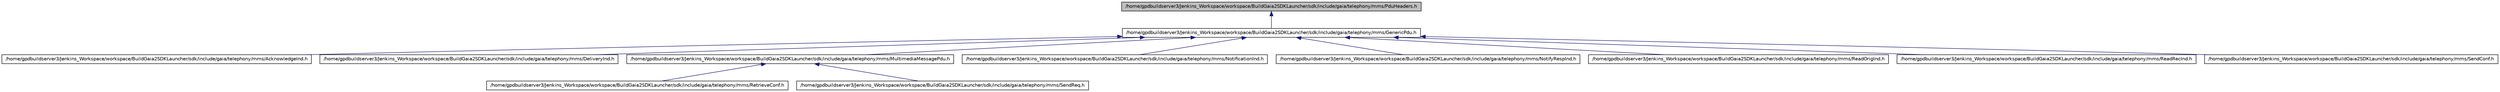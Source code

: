 digraph G
{
  edge [fontname="Helvetica",fontsize="10",labelfontname="Helvetica",labelfontsize="10"];
  node [fontname="Helvetica",fontsize="10",shape=record];
  Node1 [label="/home/gpdbuildserver3/Jenkins_Workspace/workspace/BuildGaia2SDKLauncher/sdk/include/gaia/telephony/mms/PduHeaders.h",height=0.2,width=0.4,color="black", fillcolor="grey75", style="filled" fontcolor="black"];
  Node1 -> Node2 [dir=back,color="midnightblue",fontsize="10",style="solid",fontname="Helvetica"];
  Node2 [label="/home/gpdbuildserver3/Jenkins_Workspace/workspace/BuildGaia2SDKLauncher/sdk/include/gaia/telephony/mms/GenericPdu.h",height=0.2,width=0.4,color="black", fillcolor="white", style="filled",URL="$d9/d1b/_generic_pdu_8h.html"];
  Node2 -> Node3 [dir=back,color="midnightblue",fontsize="10",style="solid",fontname="Helvetica"];
  Node3 [label="/home/gpdbuildserver3/Jenkins_Workspace/workspace/BuildGaia2SDKLauncher/sdk/include/gaia/telephony/mms/AcknowledgeInd.h",height=0.2,width=0.4,color="black", fillcolor="white", style="filled",URL="$d3/d94/_acknowledge_ind_8h.html"];
  Node2 -> Node4 [dir=back,color="midnightblue",fontsize="10",style="solid",fontname="Helvetica"];
  Node4 [label="/home/gpdbuildserver3/Jenkins_Workspace/workspace/BuildGaia2SDKLauncher/sdk/include/gaia/telephony/mms/DeliveryInd.h",height=0.2,width=0.4,color="black", fillcolor="white", style="filled",URL="$d4/dfc/_delivery_ind_8h.html"];
  Node2 -> Node5 [dir=back,color="midnightblue",fontsize="10",style="solid",fontname="Helvetica"];
  Node5 [label="/home/gpdbuildserver3/Jenkins_Workspace/workspace/BuildGaia2SDKLauncher/sdk/include/gaia/telephony/mms/MultimediaMessagePdu.h",height=0.2,width=0.4,color="black", fillcolor="white", style="filled",URL="$d7/d9b/_multimedia_message_pdu_8h.html"];
  Node5 -> Node6 [dir=back,color="midnightblue",fontsize="10",style="solid",fontname="Helvetica"];
  Node6 [label="/home/gpdbuildserver3/Jenkins_Workspace/workspace/BuildGaia2SDKLauncher/sdk/include/gaia/telephony/mms/RetrieveConf.h",height=0.2,width=0.4,color="black", fillcolor="white", style="filled",URL="$d7/d97/_retrieve_conf_8h.html"];
  Node5 -> Node7 [dir=back,color="midnightblue",fontsize="10",style="solid",fontname="Helvetica"];
  Node7 [label="/home/gpdbuildserver3/Jenkins_Workspace/workspace/BuildGaia2SDKLauncher/sdk/include/gaia/telephony/mms/SendReq.h",height=0.2,width=0.4,color="black", fillcolor="white", style="filled",URL="$d7/dbb/_send_req_8h.html"];
  Node2 -> Node8 [dir=back,color="midnightblue",fontsize="10",style="solid",fontname="Helvetica"];
  Node8 [label="/home/gpdbuildserver3/Jenkins_Workspace/workspace/BuildGaia2SDKLauncher/sdk/include/gaia/telephony/mms/NotificationInd.h",height=0.2,width=0.4,color="black", fillcolor="white", style="filled",URL="$d7/db4/_notification_ind_8h.html"];
  Node2 -> Node9 [dir=back,color="midnightblue",fontsize="10",style="solid",fontname="Helvetica"];
  Node9 [label="/home/gpdbuildserver3/Jenkins_Workspace/workspace/BuildGaia2SDKLauncher/sdk/include/gaia/telephony/mms/NotifyRespInd.h",height=0.2,width=0.4,color="black", fillcolor="white", style="filled",URL="$d1/dc8/_notify_resp_ind_8h.html"];
  Node2 -> Node10 [dir=back,color="midnightblue",fontsize="10",style="solid",fontname="Helvetica"];
  Node10 [label="/home/gpdbuildserver3/Jenkins_Workspace/workspace/BuildGaia2SDKLauncher/sdk/include/gaia/telephony/mms/ReadOrigInd.h",height=0.2,width=0.4,color="black", fillcolor="white", style="filled",URL="$d8/d5f/_read_orig_ind_8h.html"];
  Node2 -> Node11 [dir=back,color="midnightblue",fontsize="10",style="solid",fontname="Helvetica"];
  Node11 [label="/home/gpdbuildserver3/Jenkins_Workspace/workspace/BuildGaia2SDKLauncher/sdk/include/gaia/telephony/mms/ReadRecInd.h",height=0.2,width=0.4,color="black", fillcolor="white", style="filled",URL="$d2/d14/_read_rec_ind_8h.html"];
  Node2 -> Node12 [dir=back,color="midnightblue",fontsize="10",style="solid",fontname="Helvetica"];
  Node12 [label="/home/gpdbuildserver3/Jenkins_Workspace/workspace/BuildGaia2SDKLauncher/sdk/include/gaia/telephony/mms/SendConf.h",height=0.2,width=0.4,color="black", fillcolor="white", style="filled",URL="$d7/df8/_send_conf_8h.html"];
}
